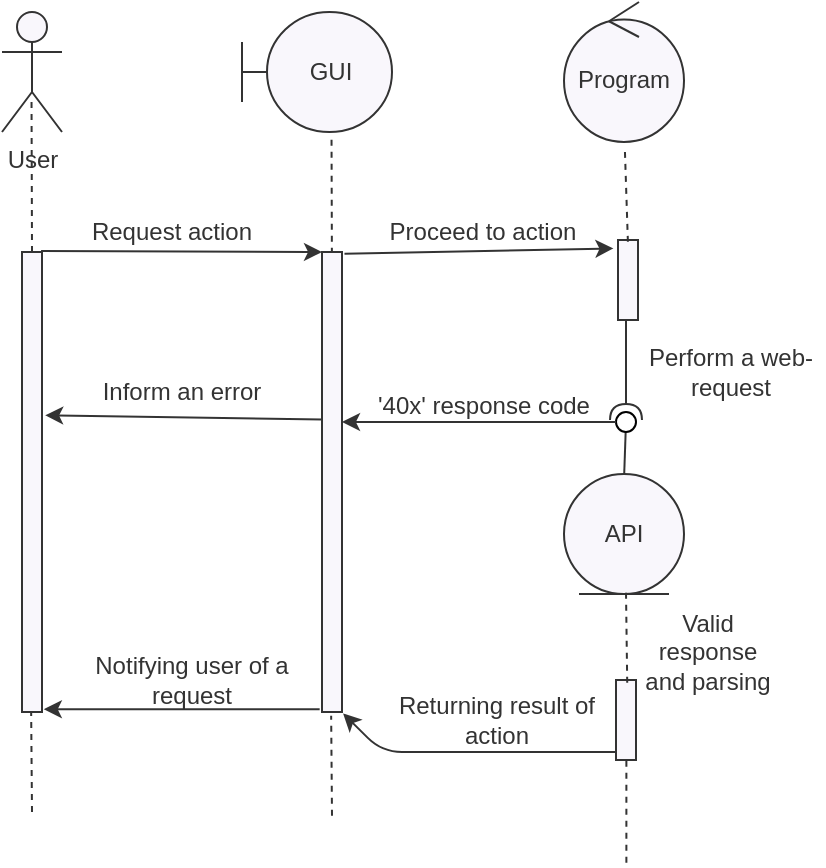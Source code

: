 <mxfile version="13.10.0" type="embed">
    <diagram id="-OU29r7ee4jjK6LgFZ2K" name="Page-1">
        <mxGraphModel dx="566" dy="378" grid="1" gridSize="10" guides="1" tooltips="1" connect="1" arrows="1" fold="1" page="1" pageScale="1" pageWidth="850" pageHeight="1100" background="#ffffff" math="0" shadow="0">
            <root>
                <mxCell id="0"/>
                <mxCell id="1" parent="0"/>
                <mxCell id="3" value="&lt;font color=&quot;#333333&quot;&gt;User&lt;br&gt;&lt;/font&gt;" style="shape=umlActor;verticalLabelPosition=bottom;verticalAlign=top;html=1;fillColor=#F9F7FC;strokeColor=#333333;" vertex="1" parent="1">
                    <mxGeometry x="220" y="110" width="30" height="60" as="geometry"/>
                </mxCell>
                <mxCell id="7" value="&lt;font color=&quot;#333333&quot;&gt;GUI&lt;/font&gt;" style="shape=umlBoundary;whiteSpace=wrap;html=1;strokeColor=#333333;fillColor=#F9F7FC;gradientColor=none;" vertex="1" parent="1">
                    <mxGeometry x="340" y="110" width="75" height="60" as="geometry"/>
                </mxCell>
                <mxCell id="8" value="Program" style="ellipse;shape=umlControl;whiteSpace=wrap;html=1;strokeColor=#333333;fillColor=#F9F7FC;gradientColor=none;fontColor=#333333;" vertex="1" parent="1">
                    <mxGeometry x="501" y="105" width="60" height="70" as="geometry"/>
                </mxCell>
                <mxCell id="9" value="" style="html=1;points=[];perimeter=orthogonalPerimeter;strokeColor=#333333;fillColor=#F9F7FC;gradientColor=none;fontColor=#333333;" vertex="1" parent="1">
                    <mxGeometry x="528" y="224" width="10" height="40" as="geometry"/>
                </mxCell>
                <mxCell id="10" value="" style="rounded=0;orthogonalLoop=1;jettySize=auto;html=1;endArrow=none;endFill=0;fontColor=#333333;strokeColor=#333333;" edge="1" target="12" parent="1">
                    <mxGeometry relative="1" as="geometry">
                        <mxPoint x="531" y="344" as="sourcePoint"/>
                    </mxGeometry>
                </mxCell>
                <mxCell id="11" value="" style="rounded=0;orthogonalLoop=1;jettySize=auto;html=1;endArrow=halfCircle;endFill=0;endSize=6;strokeWidth=1;fontColor=#333333;strokeColor=#333333;" edge="1" parent="1">
                    <mxGeometry relative="1" as="geometry">
                        <mxPoint x="532" y="264" as="sourcePoint"/>
                        <mxPoint x="532" y="314" as="targetPoint"/>
                    </mxGeometry>
                </mxCell>
                <mxCell id="12" value="" style="ellipse;whiteSpace=wrap;html=1;fontFamily=Helvetica;fontSize=12;fontColor=#000000;align=center;strokeColor=#000000;fillColor=#ffffff;points=[];aspect=fixed;resizable=0;" vertex="1" parent="1">
                    <mxGeometry x="527" y="310" width="10" height="10" as="geometry"/>
                </mxCell>
                <mxCell id="13" value="" style="html=1;points=[];perimeter=orthogonalPerimeter;strokeColor=#333333;fillColor=#F9F7FC;gradientColor=none;fontColor=#333333;" vertex="1" parent="1">
                    <mxGeometry x="527" y="444" width="10" height="40" as="geometry"/>
                </mxCell>
                <mxCell id="14" value="API" style="ellipse;shape=umlEntity;whiteSpace=wrap;html=1;strokeColor=#333333;fillColor=#F9F7FC;gradientColor=none;fontColor=#333333;" vertex="1" parent="1">
                    <mxGeometry x="501" y="341" width="60" height="60" as="geometry"/>
                </mxCell>
                <mxCell id="16" value="" style="endArrow=none;dashed=1;html=1;strokeColor=#333333;fontColor=#333333;entryX=0.508;entryY=1.071;entryDx=0;entryDy=0;entryPerimeter=0;exitX=0.495;exitY=0.023;exitDx=0;exitDy=0;exitPerimeter=0;" edge="1" parent="1" source="9" target="8">
                    <mxGeometry width="50" height="50" relative="1" as="geometry">
                        <mxPoint x="421" y="311" as="sourcePoint"/>
                        <mxPoint x="531.46" y="196.21" as="targetPoint"/>
                    </mxGeometry>
                </mxCell>
                <mxCell id="18" value="" style="endArrow=none;dashed=1;html=1;strokeColor=#333333;fontColor=#333333;exitX=0.561;exitY=0.033;exitDx=0;exitDy=0;exitPerimeter=0;" edge="1" parent="1" source="13">
                    <mxGeometry width="50" height="50" relative="1" as="geometry">
                        <mxPoint x="542.95" y="234.92" as="sourcePoint"/>
                        <mxPoint x="532" y="400" as="targetPoint"/>
                    </mxGeometry>
                </mxCell>
                <mxCell id="19" value="" style="endArrow=none;dashed=1;html=1;strokeColor=#333333;fontColor=#333333;exitX=0.561;exitY=0.033;exitDx=0;exitDy=0;exitPerimeter=0;" edge="1" parent="1" target="13">
                    <mxGeometry width="50" height="50" relative="1" as="geometry">
                        <mxPoint x="532.19" y="535.32" as="sourcePoint"/>
                        <mxPoint x="531.58" y="494" as="targetPoint"/>
                    </mxGeometry>
                </mxCell>
                <mxCell id="20" value="" style="endArrow=none;dashed=1;html=1;strokeColor=#333333;fontColor=#333333;entryX=0.492;entryY=0.706;entryDx=0;entryDy=0;entryPerimeter=0;" edge="1" parent="1" target="3">
                    <mxGeometry width="50" height="50" relative="1" as="geometry">
                        <mxPoint x="235" y="230" as="sourcePoint"/>
                        <mxPoint x="270" y="220" as="targetPoint"/>
                    </mxGeometry>
                </mxCell>
                <mxCell id="24" value="" style="html=1;points=[];perimeter=orthogonalPerimeter;strokeColor=#333333;fillColor=#F9F7FC;gradientColor=none;fontColor=#333333;" vertex="1" parent="1">
                    <mxGeometry x="230" y="230" width="10" height="230" as="geometry"/>
                </mxCell>
                <mxCell id="25" value="" style="endArrow=none;dashed=1;html=1;strokeColor=#333333;fontColor=#333333;entryX=0.492;entryY=0.706;entryDx=0;entryDy=0;entryPerimeter=0;" edge="1" parent="1">
                    <mxGeometry width="50" height="50" relative="1" as="geometry">
                        <mxPoint x="235" y="510" as="sourcePoint"/>
                        <mxPoint x="234.58" y="460" as="targetPoint"/>
                    </mxGeometry>
                </mxCell>
                <mxCell id="30" value="" style="endArrow=none;dashed=1;html=1;strokeColor=#333333;fontColor=#333333;entryX=0.492;entryY=0.706;entryDx=0;entryDy=0;entryPerimeter=0;" edge="1" parent="1">
                    <mxGeometry width="50" height="50" relative="1" as="geometry">
                        <mxPoint x="385" y="248.82" as="sourcePoint"/>
                        <mxPoint x="384.76" y="171.18" as="targetPoint"/>
                    </mxGeometry>
                </mxCell>
                <mxCell id="31" value="" style="html=1;points=[];perimeter=orthogonalPerimeter;strokeColor=#333333;fillColor=#F9F7FC;gradientColor=none;fontColor=#333333;" vertex="1" parent="1">
                    <mxGeometry x="380" y="230" width="10" height="230" as="geometry"/>
                </mxCell>
                <mxCell id="32" value="" style="endArrow=none;dashed=1;html=1;strokeColor=#333333;fontColor=#333333;entryX=0.492;entryY=0.706;entryDx=0;entryDy=0;entryPerimeter=0;" edge="1" parent="1">
                    <mxGeometry width="50" height="50" relative="1" as="geometry">
                        <mxPoint x="385" y="511.82" as="sourcePoint"/>
                        <mxPoint x="384.58" y="461.82" as="targetPoint"/>
                    </mxGeometry>
                </mxCell>
                <mxCell id="34" value="" style="endArrow=classic;html=1;strokeColor=#333333;fontColor=#333333;exitX=0.952;exitY=-0.002;exitDx=0;exitDy=0;exitPerimeter=0;" edge="1" parent="1" source="24">
                    <mxGeometry width="50" height="50" relative="1" as="geometry">
                        <mxPoint x="300" y="300" as="sourcePoint"/>
                        <mxPoint x="380" y="230" as="targetPoint"/>
                    </mxGeometry>
                </mxCell>
                <mxCell id="42" value="" style="endArrow=classic;html=1;strokeColor=#333333;fontColor=#333333;exitX=1.124;exitY=0.004;exitDx=0;exitDy=0;exitPerimeter=0;entryX=-0.228;entryY=0.105;entryDx=0;entryDy=0;entryPerimeter=0;" edge="1" parent="1" source="31" target="9">
                    <mxGeometry width="50" height="50" relative="1" as="geometry">
                        <mxPoint x="300" y="300" as="sourcePoint"/>
                        <mxPoint x="350" y="250" as="targetPoint"/>
                    </mxGeometry>
                </mxCell>
                <mxCell id="43" value="" style="endArrow=classic;html=1;strokeColor=#333333;fontColor=#333333;" edge="1" parent="1" source="12" target="31">
                    <mxGeometry width="50" height="50" relative="1" as="geometry">
                        <mxPoint x="300" y="380" as="sourcePoint"/>
                        <mxPoint x="350" y="330" as="targetPoint"/>
                    </mxGeometry>
                </mxCell>
                <mxCell id="44" value="" style="endArrow=classic;html=1;strokeColor=#333333;fontColor=#333333;entryX=1.055;entryY=1.003;entryDx=0;entryDy=0;entryPerimeter=0;" edge="1" parent="1" target="31">
                    <mxGeometry width="50" height="50" relative="1" as="geometry">
                        <mxPoint x="527" y="480" as="sourcePoint"/>
                        <mxPoint x="390.0" y="480" as="targetPoint"/>
                        <Array as="points">
                            <mxPoint x="410" y="480"/>
                        </Array>
                    </mxGeometry>
                </mxCell>
                <mxCell id="46" value="" style="endArrow=classic;html=1;strokeColor=#333333;fontColor=#333333;exitX=0.021;exitY=0.364;exitDx=0;exitDy=0;exitPerimeter=0;entryX=1.159;entryY=0.355;entryDx=0;entryDy=0;entryPerimeter=0;" edge="1" parent="1" source="31" target="24">
                    <mxGeometry width="50" height="50" relative="1" as="geometry">
                        <mxPoint x="300" y="300" as="sourcePoint"/>
                        <mxPoint x="350" y="250" as="targetPoint"/>
                    </mxGeometry>
                </mxCell>
                <mxCell id="47" value="" style="endArrow=classic;html=1;strokeColor=#333333;fontColor=#333333;exitX=-0.117;exitY=0.994;exitDx=0;exitDy=0;exitPerimeter=0;entryX=1.09;entryY=0.994;entryDx=0;entryDy=0;entryPerimeter=0;" edge="1" parent="1" source="31" target="24">
                    <mxGeometry width="50" height="50" relative="1" as="geometry">
                        <mxPoint x="300" y="380" as="sourcePoint"/>
                        <mxPoint x="350" y="330" as="targetPoint"/>
                    </mxGeometry>
                </mxCell>
                <mxCell id="48" value="Request action" style="text;html=1;strokeColor=none;fillColor=none;align=center;verticalAlign=middle;whiteSpace=wrap;rounded=0;fontColor=#333333;" vertex="1" parent="1">
                    <mxGeometry x="260" y="210" width="90" height="20" as="geometry"/>
                </mxCell>
                <mxCell id="49" value="Proceed to action" style="text;html=1;strokeColor=none;fillColor=none;align=center;verticalAlign=middle;whiteSpace=wrap;rounded=0;fontColor=#333333;" vertex="1" parent="1">
                    <mxGeometry x="411" y="210" width="99" height="20" as="geometry"/>
                </mxCell>
                <mxCell id="50" value="Perform a web-request" style="text;html=1;strokeColor=none;fillColor=none;align=center;verticalAlign=middle;whiteSpace=wrap;rounded=0;fontColor=#333333;" vertex="1" parent="1">
                    <mxGeometry x="538" y="280" width="93" height="20" as="geometry"/>
                </mxCell>
                <mxCell id="51" value="'40x' response code" style="text;html=1;strokeColor=none;fillColor=none;align=center;verticalAlign=middle;whiteSpace=wrap;rounded=0;fontColor=#333333;" vertex="1" parent="1">
                    <mxGeometry x="404.5" y="297" width="112" height="20" as="geometry"/>
                </mxCell>
                <mxCell id="53" value="Inform an error" style="text;html=1;strokeColor=none;fillColor=none;align=center;verticalAlign=middle;whiteSpace=wrap;rounded=0;fontColor=#333333;" vertex="1" parent="1">
                    <mxGeometry x="260" y="290" width="100" height="20" as="geometry"/>
                </mxCell>
                <mxCell id="54" value="Valid response and parsing" style="text;html=1;strokeColor=none;fillColor=none;align=center;verticalAlign=middle;whiteSpace=wrap;rounded=0;fontColor=#333333;" vertex="1" parent="1">
                    <mxGeometry x="537" y="420" width="72" height="20" as="geometry"/>
                </mxCell>
                <mxCell id="55" value="Returning result of action" style="text;html=1;strokeColor=none;fillColor=none;align=center;verticalAlign=middle;whiteSpace=wrap;rounded=0;fontColor=#333333;" vertex="1" parent="1">
                    <mxGeometry x="415" y="454" width="105" height="20" as="geometry"/>
                </mxCell>
                <mxCell id="56" value="Notifying user of a request" style="text;html=1;strokeColor=none;fillColor=none;align=center;verticalAlign=middle;whiteSpace=wrap;rounded=0;fontColor=#333333;" vertex="1" parent="1">
                    <mxGeometry x="260" y="434" width="110" height="20" as="geometry"/>
                </mxCell>
            </root>
        </mxGraphModel>
    </diagram>
</mxfile>